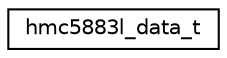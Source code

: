 digraph "Graphical Class Hierarchy"
{
 // LATEX_PDF_SIZE
  edge [fontname="Helvetica",fontsize="10",labelfontname="Helvetica",labelfontsize="10"];
  node [fontname="Helvetica",fontsize="10",shape=record];
  rankdir="LR";
  Node0 [label="hmc5883l_data_t",height=0.2,width=0.4,color="black", fillcolor="white", style="filled",URL="$structhmc5883l__data__t.html",tooltip="Magnetic field values in milli-Gauss (mGs)"];
}

